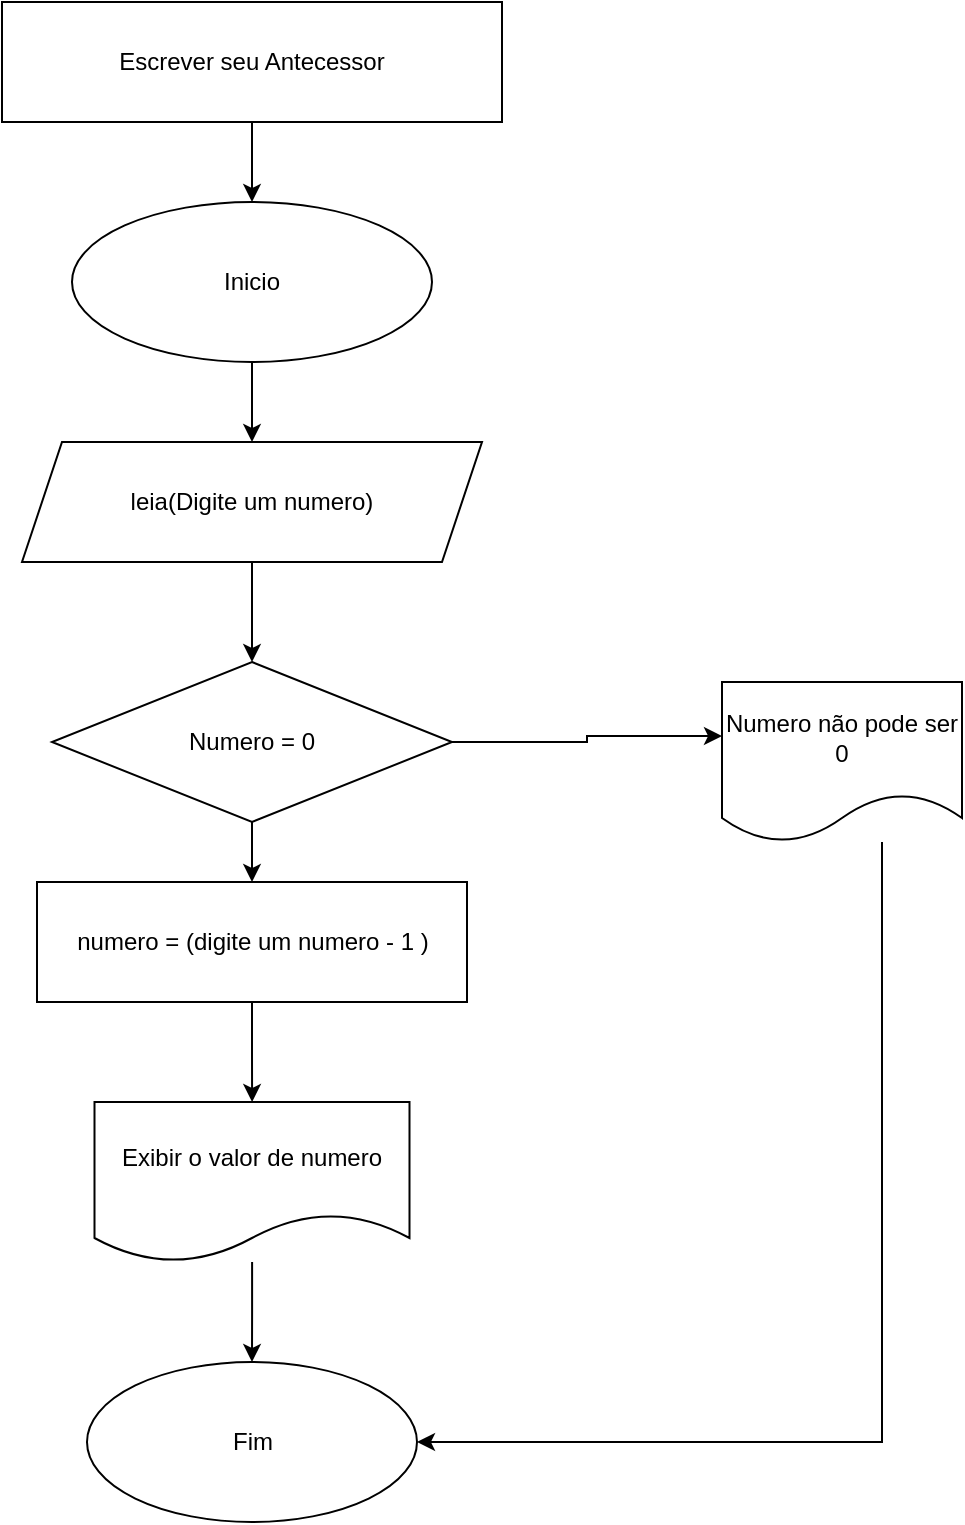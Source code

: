 <mxfile version="13.6.2" type="github">
  <diagram id="B-HTD6-59O2DYrOQF8Mw" name="Page-1">
    <mxGraphModel dx="1102" dy="583" grid="1" gridSize="10" guides="1" tooltips="1" connect="1" arrows="1" fold="1" page="1" pageScale="1" pageWidth="827" pageHeight="1169" math="0" shadow="0">
      <root>
        <mxCell id="0" />
        <mxCell id="1" parent="0" />
        <mxCell id="pB9QoSnaGpSnynzOfaau-7" value="" style="edgeStyle=orthogonalEdgeStyle;rounded=0;orthogonalLoop=1;jettySize=auto;html=1;" edge="1" parent="1" source="pB9QoSnaGpSnynzOfaau-1" target="pB9QoSnaGpSnynzOfaau-2">
          <mxGeometry relative="1" as="geometry" />
        </mxCell>
        <mxCell id="pB9QoSnaGpSnynzOfaau-1" value="Escrever seu Antecessor" style="rounded=0;whiteSpace=wrap;html=1;" vertex="1" parent="1">
          <mxGeometry x="270" y="10" width="250" height="60" as="geometry" />
        </mxCell>
        <mxCell id="pB9QoSnaGpSnynzOfaau-8" value="" style="edgeStyle=orthogonalEdgeStyle;rounded=0;orthogonalLoop=1;jettySize=auto;html=1;" edge="1" parent="1" source="pB9QoSnaGpSnynzOfaau-2" target="pB9QoSnaGpSnynzOfaau-5">
          <mxGeometry relative="1" as="geometry" />
        </mxCell>
        <mxCell id="pB9QoSnaGpSnynzOfaau-2" value="Inicio" style="ellipse;whiteSpace=wrap;html=1;" vertex="1" parent="1">
          <mxGeometry x="305" y="110" width="180" height="80" as="geometry" />
        </mxCell>
        <mxCell id="pB9QoSnaGpSnynzOfaau-4" value="Fim" style="ellipse;whiteSpace=wrap;html=1;" vertex="1" parent="1">
          <mxGeometry x="312.5" y="690" width="165" height="80" as="geometry" />
        </mxCell>
        <mxCell id="pB9QoSnaGpSnynzOfaau-19" value="" style="edgeStyle=orthogonalEdgeStyle;rounded=0;orthogonalLoop=1;jettySize=auto;html=1;" edge="1" parent="1" source="pB9QoSnaGpSnynzOfaau-5" target="pB9QoSnaGpSnynzOfaau-13">
          <mxGeometry relative="1" as="geometry" />
        </mxCell>
        <mxCell id="pB9QoSnaGpSnynzOfaau-5" value="leia(Digite um numero)" style="shape=parallelogram;perimeter=parallelogramPerimeter;whiteSpace=wrap;html=1;fixedSize=1;" vertex="1" parent="1">
          <mxGeometry x="280" y="230" width="230" height="60" as="geometry" />
        </mxCell>
        <mxCell id="pB9QoSnaGpSnynzOfaau-17" value="" style="edgeStyle=orthogonalEdgeStyle;rounded=0;orthogonalLoop=1;jettySize=auto;html=1;" edge="1" parent="1" source="pB9QoSnaGpSnynzOfaau-9" target="pB9QoSnaGpSnynzOfaau-10">
          <mxGeometry relative="1" as="geometry" />
        </mxCell>
        <mxCell id="pB9QoSnaGpSnynzOfaau-9" value="numero = (digite um numero - 1 )" style="rounded=0;whiteSpace=wrap;html=1;" vertex="1" parent="1">
          <mxGeometry x="287.5" y="450" width="215" height="60" as="geometry" />
        </mxCell>
        <mxCell id="pB9QoSnaGpSnynzOfaau-18" value="" style="edgeStyle=orthogonalEdgeStyle;rounded=0;orthogonalLoop=1;jettySize=auto;html=1;" edge="1" parent="1" source="pB9QoSnaGpSnynzOfaau-10" target="pB9QoSnaGpSnynzOfaau-4">
          <mxGeometry relative="1" as="geometry" />
        </mxCell>
        <mxCell id="pB9QoSnaGpSnynzOfaau-10" value="Exibir o valor de numero" style="shape=document;whiteSpace=wrap;html=1;boundedLbl=1;" vertex="1" parent="1">
          <mxGeometry x="316.25" y="560" width="157.5" height="80" as="geometry" />
        </mxCell>
        <mxCell id="pB9QoSnaGpSnynzOfaau-15" style="edgeStyle=orthogonalEdgeStyle;rounded=0;orthogonalLoop=1;jettySize=auto;html=1;" edge="1" parent="1" source="pB9QoSnaGpSnynzOfaau-11" target="pB9QoSnaGpSnynzOfaau-4">
          <mxGeometry relative="1" as="geometry">
            <mxPoint x="710" y="740" as="targetPoint" />
            <Array as="points">
              <mxPoint x="710" y="730" />
            </Array>
          </mxGeometry>
        </mxCell>
        <mxCell id="pB9QoSnaGpSnynzOfaau-11" value="Numero não pode ser 0" style="shape=document;whiteSpace=wrap;html=1;boundedLbl=1;" vertex="1" parent="1">
          <mxGeometry x="630" y="350" width="120" height="80" as="geometry" />
        </mxCell>
        <mxCell id="pB9QoSnaGpSnynzOfaau-14" style="edgeStyle=orthogonalEdgeStyle;rounded=0;orthogonalLoop=1;jettySize=auto;html=1;entryX=0;entryY=0.338;entryDx=0;entryDy=0;entryPerimeter=0;" edge="1" parent="1" source="pB9QoSnaGpSnynzOfaau-13" target="pB9QoSnaGpSnynzOfaau-11">
          <mxGeometry relative="1" as="geometry" />
        </mxCell>
        <mxCell id="pB9QoSnaGpSnynzOfaau-16" value="" style="edgeStyle=orthogonalEdgeStyle;rounded=0;orthogonalLoop=1;jettySize=auto;html=1;" edge="1" parent="1" source="pB9QoSnaGpSnynzOfaau-13" target="pB9QoSnaGpSnynzOfaau-9">
          <mxGeometry relative="1" as="geometry" />
        </mxCell>
        <mxCell id="pB9QoSnaGpSnynzOfaau-13" value="Numero = 0" style="rhombus;whiteSpace=wrap;html=1;" vertex="1" parent="1">
          <mxGeometry x="295" y="340" width="200" height="80" as="geometry" />
        </mxCell>
      </root>
    </mxGraphModel>
  </diagram>
</mxfile>
